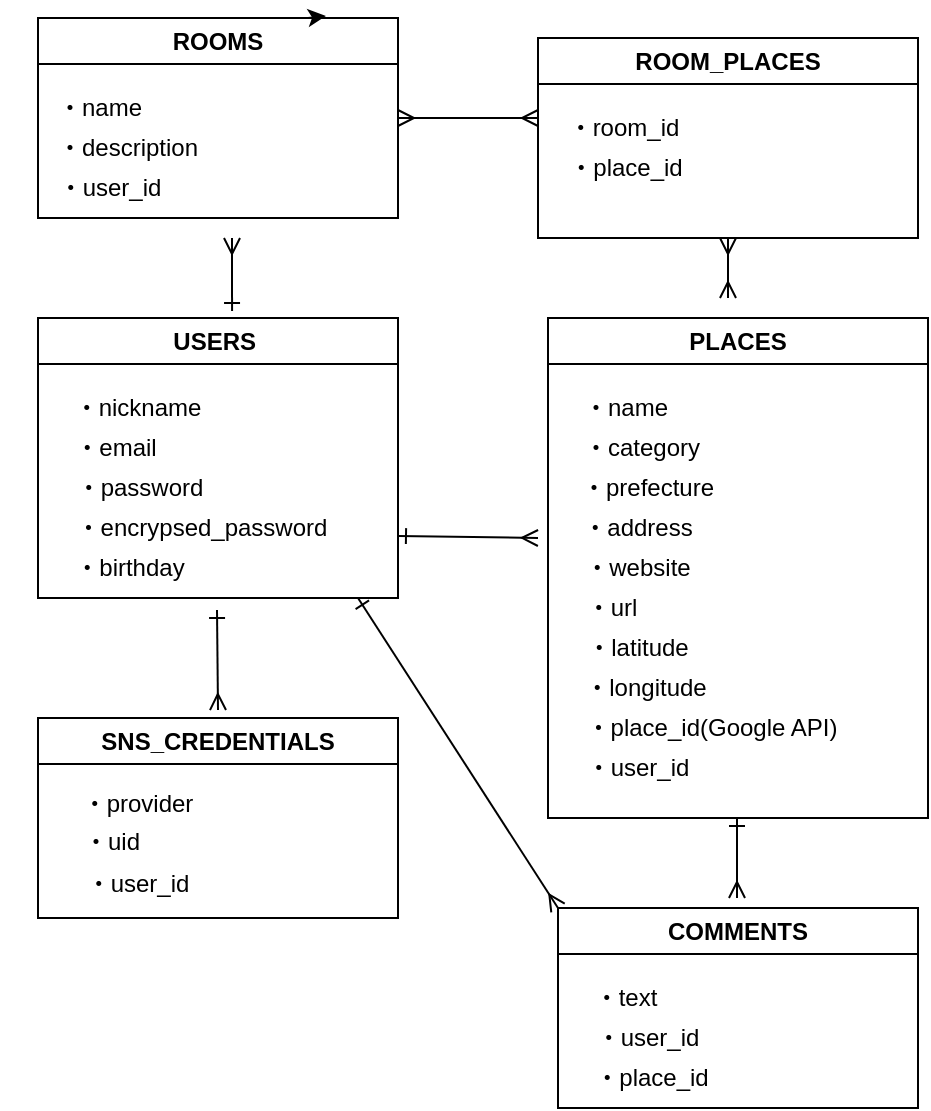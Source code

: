 <mxfile>
    <diagram id="gGsWANnS_95ct2UVCWiY" name="ページ1">
        <mxGraphModel dx="916" dy="787" grid="1" gridSize="10" guides="1" tooltips="1" connect="1" arrows="1" fold="1" page="1" pageScale="1" pageWidth="827" pageHeight="1169" math="0" shadow="0">
            <root>
                <mxCell id="0"/>
                <mxCell id="1" parent="0"/>
                <mxCell id="2" value="USERS&amp;nbsp;" style="swimlane;whiteSpace=wrap;html=1;" parent="1" vertex="1">
                    <mxGeometry x="170" y="320" width="180" height="140" as="geometry"/>
                </mxCell>
                <mxCell id="3" value="・nickname" style="text;html=1;strokeColor=none;fillColor=none;align=center;verticalAlign=middle;whiteSpace=wrap;rounded=0;" parent="2" vertex="1">
                    <mxGeometry y="30" width="100" height="30" as="geometry"/>
                </mxCell>
                <mxCell id="4" value="・email" style="text;html=1;strokeColor=none;fillColor=none;align=center;verticalAlign=middle;whiteSpace=wrap;rounded=0;" parent="2" vertex="1">
                    <mxGeometry x="-11" y="50" width="100" height="30" as="geometry"/>
                </mxCell>
                <mxCell id="5" value="・password" style="text;html=1;strokeColor=none;fillColor=none;align=center;verticalAlign=middle;whiteSpace=wrap;rounded=0;" parent="2" vertex="1">
                    <mxGeometry x="1" y="70" width="100" height="30" as="geometry"/>
                </mxCell>
                <mxCell id="6" value="・encrypsed_password" style="text;html=1;strokeColor=none;fillColor=none;align=center;verticalAlign=middle;whiteSpace=wrap;rounded=0;" parent="2" vertex="1">
                    <mxGeometry x="7" y="90" width="150" height="30" as="geometry"/>
                </mxCell>
                <mxCell id="7" value="・birthday" style="text;html=1;strokeColor=none;fillColor=none;align=center;verticalAlign=middle;whiteSpace=wrap;rounded=0;" parent="2" vertex="1">
                    <mxGeometry x="-4" y="110" width="100" height="30" as="geometry"/>
                </mxCell>
                <mxCell id="8" value="PLACES" style="swimlane;whiteSpace=wrap;html=1;" parent="1" vertex="1">
                    <mxGeometry x="425" y="320" width="190" height="250" as="geometry"/>
                </mxCell>
                <mxCell id="9" value="・name" style="text;html=1;strokeColor=none;fillColor=none;align=center;verticalAlign=middle;whiteSpace=wrap;rounded=0;" parent="8" vertex="1">
                    <mxGeometry x="-11" y="30" width="100" height="30" as="geometry"/>
                </mxCell>
                <mxCell id="10" value="・category" style="text;html=1;strokeColor=none;fillColor=none;align=center;verticalAlign=middle;whiteSpace=wrap;rounded=0;" parent="8" vertex="1">
                    <mxGeometry x="-3" y="50" width="100" height="30" as="geometry"/>
                </mxCell>
                <mxCell id="11" value="・address" style="text;html=1;strokeColor=none;fillColor=none;align=center;verticalAlign=middle;whiteSpace=wrap;rounded=0;" parent="8" vertex="1">
                    <mxGeometry x="-5" y="90" width="100" height="30" as="geometry"/>
                </mxCell>
                <mxCell id="12" value="・url" style="text;html=1;strokeColor=none;fillColor=none;align=center;verticalAlign=middle;whiteSpace=wrap;rounded=0;" parent="8" vertex="1">
                    <mxGeometry x="-43" y="130" width="150" height="30" as="geometry"/>
                </mxCell>
                <mxCell id="13" value="・website" style="text;html=1;strokeColor=none;fillColor=none;align=center;verticalAlign=middle;whiteSpace=wrap;rounded=0;" parent="8" vertex="1">
                    <mxGeometry x="-5" y="110" width="100" height="30" as="geometry"/>
                </mxCell>
                <mxCell id="15" value="・latitude" style="text;html=1;strokeColor=none;fillColor=none;align=center;verticalAlign=middle;whiteSpace=wrap;rounded=0;" parent="8" vertex="1">
                    <mxGeometry x="-30" y="150" width="150" height="30" as="geometry"/>
                </mxCell>
                <mxCell id="14" value="・longitude" style="text;html=1;strokeColor=none;fillColor=none;align=center;verticalAlign=middle;whiteSpace=wrap;rounded=0;" parent="8" vertex="1">
                    <mxGeometry x="-26" y="170" width="150" height="30" as="geometry"/>
                </mxCell>
                <mxCell id="25" value="・place_id(Google API)" style="text;html=1;strokeColor=none;fillColor=none;align=center;verticalAlign=middle;whiteSpace=wrap;rounded=0;" parent="8" vertex="1">
                    <mxGeometry x="7" y="190" width="150" height="30" as="geometry"/>
                </mxCell>
                <mxCell id="26" value="・user_id" style="text;html=1;strokeColor=none;fillColor=none;align=center;verticalAlign=middle;whiteSpace=wrap;rounded=0;" parent="8" vertex="1">
                    <mxGeometry x="-30" y="210" width="150" height="30" as="geometry"/>
                </mxCell>
                <mxCell id="27" value="・prefecture" style="text;html=1;strokeColor=none;fillColor=none;align=center;verticalAlign=middle;whiteSpace=wrap;rounded=0;" parent="8" vertex="1">
                    <mxGeometry y="70" width="100" height="30" as="geometry"/>
                </mxCell>
                <mxCell id="16" value="COMMENTS" style="swimlane;whiteSpace=wrap;html=1;" parent="1" vertex="1">
                    <mxGeometry x="430" y="615" width="180" height="100" as="geometry"/>
                </mxCell>
                <mxCell id="17" value="・text" style="text;html=1;strokeColor=none;fillColor=none;align=center;verticalAlign=middle;whiteSpace=wrap;rounded=0;" parent="16" vertex="1">
                    <mxGeometry x="-16" y="30" width="100" height="30" as="geometry"/>
                </mxCell>
                <mxCell id="18" value="・user_id" style="text;html=1;strokeColor=none;fillColor=none;align=center;verticalAlign=middle;whiteSpace=wrap;rounded=0;" parent="16" vertex="1">
                    <mxGeometry x="-5" y="50" width="100" height="30" as="geometry"/>
                </mxCell>
                <mxCell id="19" value="・place_id" style="text;html=1;strokeColor=none;fillColor=none;align=center;verticalAlign=middle;whiteSpace=wrap;rounded=0;" parent="16" vertex="1">
                    <mxGeometry x="-3" y="70" width="100" height="30" as="geometry"/>
                </mxCell>
                <mxCell id="22" value="" style="endArrow=ERmany;html=1;entryX=0;entryY=0;entryDx=0;entryDy=0;endFill=0;startArrow=ERone;startFill=0;" parent="1" target="13" edge="1">
                    <mxGeometry width="50" height="50" relative="1" as="geometry">
                        <mxPoint x="350" y="429" as="sourcePoint"/>
                        <mxPoint x="470" y="440" as="targetPoint"/>
                    </mxGeometry>
                </mxCell>
                <mxCell id="23" value="" style="endArrow=ERmany;html=1;endFill=0;startArrow=ERone;startFill=0;" parent="1" edge="1">
                    <mxGeometry width="50" height="50" relative="1" as="geometry">
                        <mxPoint x="519.5" y="570" as="sourcePoint"/>
                        <mxPoint x="519.5" y="610" as="targetPoint"/>
                    </mxGeometry>
                </mxCell>
                <mxCell id="24" value="" style="endArrow=ERmany;html=1;endFill=0;startArrow=ERone;startFill=0;entryX=0;entryY=0;entryDx=0;entryDy=0;" parent="1" target="16" edge="1">
                    <mxGeometry width="50" height="50" relative="1" as="geometry">
                        <mxPoint x="330" y="460" as="sourcePoint"/>
                        <mxPoint x="410" y="590" as="targetPoint"/>
                    </mxGeometry>
                </mxCell>
                <mxCell id="28" value="SNS_CREDENTIALS" style="swimlane;whiteSpace=wrap;html=1;" parent="1" vertex="1">
                    <mxGeometry x="170" y="520" width="180" height="100" as="geometry"/>
                </mxCell>
                <mxCell id="29" value="・provider" style="text;html=1;strokeColor=none;fillColor=none;align=center;verticalAlign=middle;whiteSpace=wrap;rounded=0;" parent="28" vertex="1">
                    <mxGeometry y="28" width="100" height="30" as="geometry"/>
                </mxCell>
                <mxCell id="30" value="・uid" style="text;html=1;strokeColor=none;fillColor=none;align=center;verticalAlign=middle;whiteSpace=wrap;rounded=0;" parent="28" vertex="1">
                    <mxGeometry x="-13" y="47" width="100" height="30" as="geometry"/>
                </mxCell>
                <mxCell id="31" value="・user_id" style="text;html=1;strokeColor=none;fillColor=none;align=center;verticalAlign=middle;whiteSpace=wrap;rounded=0;" parent="28" vertex="1">
                    <mxGeometry y="68" width="100" height="30" as="geometry"/>
                </mxCell>
                <mxCell id="32" value="" style="endArrow=ERmany;html=1;endFill=0;startArrow=ERone;startFill=0;" parent="1" edge="1">
                    <mxGeometry width="50" height="50" relative="1" as="geometry">
                        <mxPoint x="259.5" y="466" as="sourcePoint"/>
                        <mxPoint x="260" y="516" as="targetPoint"/>
                    </mxGeometry>
                </mxCell>
                <mxCell id="33" value="ROOMS" style="swimlane;whiteSpace=wrap;html=1;" parent="1" vertex="1">
                    <mxGeometry x="170" y="170" width="180" height="100" as="geometry"/>
                </mxCell>
                <mxCell id="34" value="・name" style="text;html=1;strokeColor=none;fillColor=none;align=center;verticalAlign=middle;whiteSpace=wrap;rounded=0;" parent="33" vertex="1">
                    <mxGeometry x="-19" y="30" width="100" height="30" as="geometry"/>
                </mxCell>
                <mxCell id="35" value="・description" style="text;html=1;strokeColor=none;fillColor=none;align=center;verticalAlign=middle;whiteSpace=wrap;rounded=0;" parent="33" vertex="1">
                    <mxGeometry x="-5" y="50" width="100" height="30" as="geometry"/>
                </mxCell>
                <mxCell id="36" value="・user_id" style="text;html=1;strokeColor=none;fillColor=none;align=center;verticalAlign=middle;whiteSpace=wrap;rounded=0;" parent="33" vertex="1">
                    <mxGeometry x="-14" y="70" width="100" height="30" as="geometry"/>
                </mxCell>
                <mxCell id="39" value="ROOM_PLACES" style="swimlane;whiteSpace=wrap;html=1;" parent="1" vertex="1">
                    <mxGeometry x="420" y="180" width="190" height="100" as="geometry"/>
                </mxCell>
                <mxCell id="40" value="・room_id" style="text;html=1;strokeColor=none;fillColor=none;align=center;verticalAlign=middle;whiteSpace=wrap;rounded=0;" parent="39" vertex="1">
                    <mxGeometry x="-7" y="30" width="100" height="30" as="geometry"/>
                </mxCell>
                <mxCell id="41" value="・place_id" style="text;html=1;strokeColor=none;fillColor=none;align=center;verticalAlign=middle;whiteSpace=wrap;rounded=0;" parent="39" vertex="1">
                    <mxGeometry x="-6" y="50" width="100" height="30" as="geometry"/>
                </mxCell>
                <mxCell id="43" value="" style="endArrow=ERmany;html=1;endFill=0;startArrow=ERone;startFill=0;exitX=0.539;exitY=-0.025;exitDx=0;exitDy=0;exitPerimeter=0;" parent="1" source="2" edge="1">
                    <mxGeometry width="50" height="50" relative="1" as="geometry">
                        <mxPoint x="360" y="439" as="sourcePoint"/>
                        <mxPoint x="267" y="280" as="targetPoint"/>
                    </mxGeometry>
                </mxCell>
                <mxCell id="45" value="" style="endArrow=ERmany;html=1;endFill=0;startArrow=ERmany;startFill=0;exitX=1;exitY=0.5;exitDx=0;exitDy=0;" parent="1" edge="1" source="33">
                    <mxGeometry width="50" height="50" relative="1" as="geometry">
                        <mxPoint x="344" y="219.5" as="sourcePoint"/>
                        <mxPoint x="420" y="220" as="targetPoint"/>
                    </mxGeometry>
                </mxCell>
                <mxCell id="46" value="" style="endArrow=ERmany;html=1;endFill=0;startArrow=ERmany;startFill=0;entryX=0.5;entryY=1;entryDx=0;entryDy=0;" parent="1" target="39" edge="1">
                    <mxGeometry width="50" height="50" relative="1" as="geometry">
                        <mxPoint x="515" y="310" as="sourcePoint"/>
                        <mxPoint x="432" y="230" as="targetPoint"/>
                    </mxGeometry>
                </mxCell>
                <mxCell id="49" style="edgeStyle=none;html=1;exitX=0.75;exitY=0;exitDx=0;exitDy=0;entryX=0.8;entryY=-0.01;entryDx=0;entryDy=0;entryPerimeter=0;" edge="1" parent="1" source="33" target="33">
                    <mxGeometry relative="1" as="geometry"/>
                </mxCell>
            </root>
        </mxGraphModel>
    </diagram>
</mxfile>